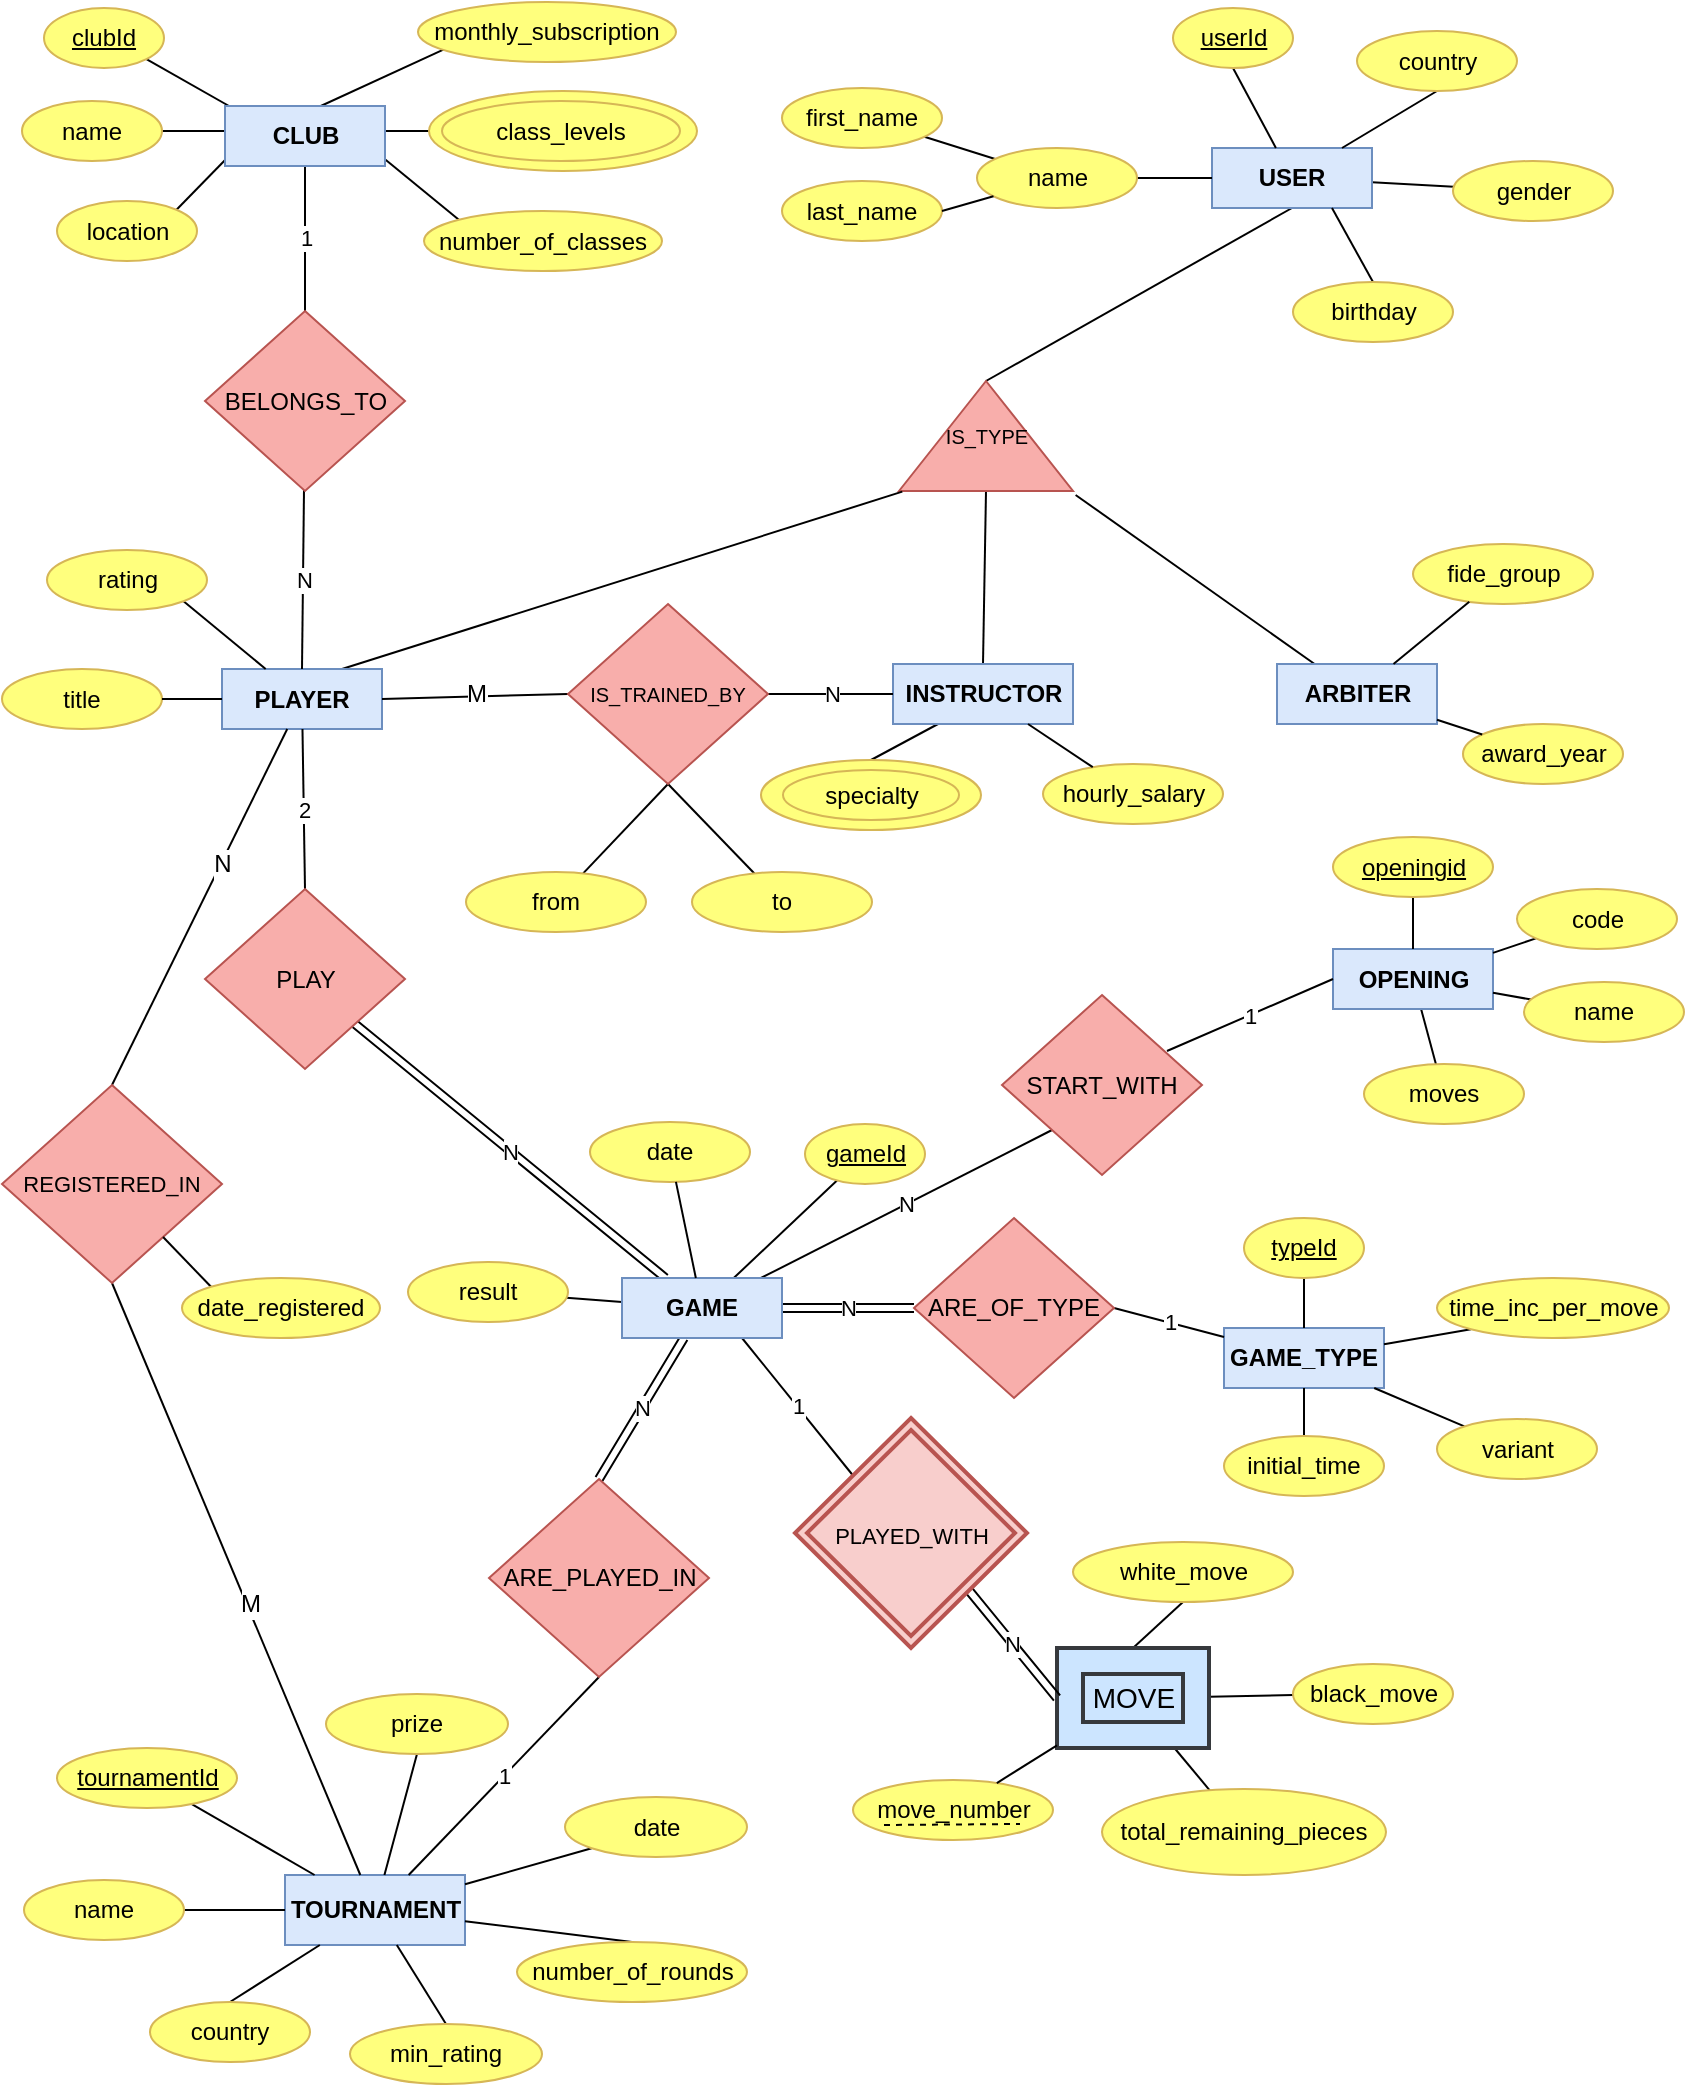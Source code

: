 <mxfile version="12.4.3" type="google" pages="1"><diagram id="zKsn_FbeZuGfK4QiShul" name="Page-1"><mxGraphModel dx="1038" dy="548" grid="1" gridSize="10" guides="1" tooltips="1" connect="1" arrows="1" fold="1" page="1" pageScale="1" pageWidth="850" pageHeight="1100" math="0" shadow="0"><root><mxCell id="0"/><mxCell id="1" parent="0"/><mxCell id="Mb-0bk2kI1WC7oUFdku3-2" value="" style="rounded=0;orthogonalLoop=1;jettySize=auto;html=1;endArrow=none;endFill=0;" parent="1" source="ku8g59-ynSlC4zUJSXwO-1" target="ku8g59-ynSlC4zUJSXwO-9" edge="1"><mxGeometry relative="1" as="geometry"/></mxCell><mxCell id="ku8g59-ynSlC4zUJSXwO-64" style="edgeStyle=none;orthogonalLoop=1;jettySize=auto;html=1;exitX=0.5;exitY=1;exitDx=0;exitDy=0;entryX=1;entryY=0.5;entryDx=0;entryDy=0;endArrow=none;" parent="1" source="ku8g59-ynSlC4zUJSXwO-1" target="ku8g59-ynSlC4zUJSXwO-31" edge="1"><mxGeometry relative="1" as="geometry"><mxPoint x="579" y="203.5" as="targetPoint"/></mxGeometry></mxCell><mxCell id="ku8g59-ynSlC4zUJSXwO-1" value="USER" style="rounded=0;whiteSpace=wrap;html=1;fillColor=#dae8fc;strokeColor=#6c8ebf;fontStyle=1" parent="1" vertex="1"><mxGeometry x="611" y="103" width="80" height="30" as="geometry"/></mxCell><mxCell id="HgDoAXuhKLIm4dnfdWsr-1" style="rounded=0;orthogonalLoop=1;jettySize=auto;html=1;exitX=0.5;exitY=1;exitDx=0;exitDy=0;endArrow=none;endFill=0;" edge="1" parent="1" source="ku8g59-ynSlC4zUJSXwO-4" target="ku8g59-ynSlC4zUJSXwO-1"><mxGeometry relative="1" as="geometry"/></mxCell><mxCell id="ku8g59-ynSlC4zUJSXwO-4" value="&lt;u&gt;userΙd&lt;/u&gt;" style="ellipse;whiteSpace=wrap;html=1;fillColor=#FFFF7D;strokeColor=#d6b656;" parent="1" vertex="1"><mxGeometry x="591.5" y="33" width="60" height="30" as="geometry"/></mxCell><mxCell id="ku8g59-ynSlC4zUJSXwO-18" value="" style="edgeStyle=none;rounded=0;orthogonalLoop=1;jettySize=auto;html=1;strokeColor=#000000;endArrow=none;endFill=0;" parent="1" source="ku8g59-ynSlC4zUJSXwO-5" target="Yt4M0kqmc24fcpB4yb6O-6" edge="1"><mxGeometry relative="1" as="geometry"/></mxCell><mxCell id="ku8g59-ynSlC4zUJSXwO-5" value="first_name" style="ellipse;whiteSpace=wrap;html=1;fillColor=#FFFF7D;strokeColor=#d6b656;" parent="1" vertex="1"><mxGeometry x="396" y="73" width="80" height="30" as="geometry"/></mxCell><mxCell id="ku8g59-ynSlC4zUJSXwO-7" value="last_name" style="ellipse;whiteSpace=wrap;html=1;fillColor=#FFFF7D;strokeColor=#d6b656;" parent="1" vertex="1"><mxGeometry x="396" y="119.5" width="80" height="30" as="geometry"/></mxCell><mxCell id="ENS6M5mWWSJncUpzCZX7-19" style="edgeStyle=none;rounded=0;orthogonalLoop=1;jettySize=auto;html=1;exitX=0.5;exitY=1;exitDx=0;exitDy=0;endArrow=none;endFill=0;" parent="1" source="ku8g59-ynSlC4zUJSXwO-8" target="ku8g59-ynSlC4zUJSXwO-1" edge="1"><mxGeometry relative="1" as="geometry"/></mxCell><mxCell id="ku8g59-ynSlC4zUJSXwO-8" value="country" style="ellipse;whiteSpace=wrap;html=1;fillColor=#FFFF7D;strokeColor=#d6b656;" parent="1" vertex="1"><mxGeometry x="683.5" y="44.5" width="80" height="30" as="geometry"/></mxCell><mxCell id="ku8g59-ynSlC4zUJSXwO-9" value="gender" style="ellipse;whiteSpace=wrap;html=1;fillColor=#FFFF7D;strokeColor=#d6b656;" parent="1" vertex="1"><mxGeometry x="731.5" y="109.5" width="80" height="30" as="geometry"/></mxCell><mxCell id="HgDoAXuhKLIm4dnfdWsr-2" style="edgeStyle=none;rounded=0;orthogonalLoop=1;jettySize=auto;html=1;exitX=0.5;exitY=0;exitDx=0;exitDy=0;entryX=0.75;entryY=1;entryDx=0;entryDy=0;endArrow=none;endFill=0;" edge="1" parent="1" source="ku8g59-ynSlC4zUJSXwO-10" target="ku8g59-ynSlC4zUJSXwO-1"><mxGeometry relative="1" as="geometry"/></mxCell><mxCell id="ku8g59-ynSlC4zUJSXwO-10" value="birthday" style="ellipse;whiteSpace=wrap;html=1;fillColor=#FFFF7D;strokeColor=#d6b656;" parent="1" vertex="1"><mxGeometry x="651.5" y="170" width="80" height="30" as="geometry"/></mxCell><mxCell id="ku8g59-ynSlC4zUJSXwO-28" value="" style="endArrow=none;html=1;" parent="1" source="Yt4M0kqmc24fcpB4yb6O-6" target="ku8g59-ynSlC4zUJSXwO-1" edge="1"><mxGeometry width="50" height="50" relative="1" as="geometry"><mxPoint x="501.5" y="228" as="sourcePoint"/><mxPoint x="551.5" y="178" as="targetPoint"/></mxGeometry></mxCell><mxCell id="ku8g59-ynSlC4zUJSXwO-67" style="edgeStyle=none;orthogonalLoop=1;jettySize=auto;html=1;entryX=0.5;entryY=0;entryDx=0;entryDy=0;endArrow=none;exitX=0;exitY=0.5;exitDx=0;exitDy=0;" parent="1" source="ku8g59-ynSlC4zUJSXwO-31" target="ku8g59-ynSlC4zUJSXwO-58" edge="1"><mxGeometry relative="1" as="geometry"/></mxCell><mxCell id="ku8g59-ynSlC4zUJSXwO-31" value="IS_TYPE" style="triangle;whiteSpace=wrap;html=1;fillColor=#F8AEAB;direction=north;strokeColor=#b85450;fontSize=10;" parent="1" vertex="1"><mxGeometry x="454.5" y="219.5" width="87" height="55" as="geometry"/></mxCell><mxCell id="VBoUeiWQ9oU1UaqdsESI-11" style="edgeStyle=none;rounded=0;orthogonalLoop=1;jettySize=auto;html=1;exitX=0.75;exitY=0;exitDx=0;exitDy=0;entryX=-0.006;entryY=0.019;entryDx=0;entryDy=0;entryPerimeter=0;endArrow=none;endFill=0;" parent="1" source="ku8g59-ynSlC4zUJSXwO-33" target="ku8g59-ynSlC4zUJSXwO-31" edge="1"><mxGeometry relative="1" as="geometry"/></mxCell><mxCell id="ku8g59-ynSlC4zUJSXwO-33" value="PLAYER" style="rounded=0;whiteSpace=wrap;html=1;fillColor=#dae8fc;strokeColor=#6c8ebf;fontStyle=1" parent="1" vertex="1"><mxGeometry x="116" y="363.5" width="80" height="30" as="geometry"/></mxCell><mxCell id="Mb-0bk2kI1WC7oUFdku3-6" value="GAME_TYPE" style="rounded=0;whiteSpace=wrap;html=1;fillColor=#dae8fc;strokeColor=#6c8ebf;fontStyle=1" parent="1" vertex="1"><mxGeometry x="617" y="693" width="80" height="30" as="geometry"/></mxCell><mxCell id="Mb-0bk2kI1WC7oUFdku3-28" style="edgeStyle=none;rounded=0;orthogonalLoop=1;jettySize=auto;html=1;exitX=0.5;exitY=1;exitDx=0;exitDy=0;endArrow=none;endFill=0;" parent="1" source="Mb-0bk2kI1WC7oUFdku3-7" target="Mb-0bk2kI1WC7oUFdku3-6" edge="1"><mxGeometry relative="1" as="geometry"/></mxCell><mxCell id="Mb-0bk2kI1WC7oUFdku3-7" value="&lt;u&gt;typeId&lt;/u&gt;" style="ellipse;whiteSpace=wrap;html=1;fillColor=#FFFF7D;strokeColor=#d6b656;" parent="1" vertex="1"><mxGeometry x="627" y="638" width="60" height="30" as="geometry"/></mxCell><mxCell id="Mb-0bk2kI1WC7oUFdku3-18" style="rounded=0;orthogonalLoop=1;jettySize=auto;html=1;startArrow=none;startFill=0;endArrow=none;endFill=0;" parent="1" source="Mb-0bk2kI1WC7oUFdku3-10" target="Mb-0bk2kI1WC7oUFdku3-6" edge="1"><mxGeometry relative="1" as="geometry"/></mxCell><mxCell id="Mb-0bk2kI1WC7oUFdku3-10" value="initial_time" style="ellipse;whiteSpace=wrap;html=1;fillColor=#FFFF7D;strokeColor=#d6b656;" parent="1" vertex="1"><mxGeometry x="617" y="747" width="80" height="30" as="geometry"/></mxCell><mxCell id="Mb-0bk2kI1WC7oUFdku3-23" style="edgeStyle=none;rounded=0;orthogonalLoop=1;jettySize=auto;html=1;exitX=0;exitY=1;exitDx=0;exitDy=0;endArrow=none;endFill=0;" parent="1" source="Mb-0bk2kI1WC7oUFdku3-11" target="Mb-0bk2kI1WC7oUFdku3-6" edge="1"><mxGeometry relative="1" as="geometry"/></mxCell><mxCell id="Mb-0bk2kI1WC7oUFdku3-11" value="time_inc_per_move" style="ellipse;whiteSpace=wrap;html=1;fillColor=#FFFF7D;strokeColor=#d6b656;" parent="1" vertex="1"><mxGeometry x="723.5" y="668" width="116" height="30" as="geometry"/></mxCell><mxCell id="Mb-0bk2kI1WC7oUFdku3-29" style="edgeStyle=none;rounded=0;orthogonalLoop=1;jettySize=auto;html=1;endArrow=none;endFill=0;" parent="1" source="Mb-0bk2kI1WC7oUFdku3-12" target="Mb-0bk2kI1WC7oUFdku3-6" edge="1"><mxGeometry relative="1" as="geometry"/></mxCell><mxCell id="Mb-0bk2kI1WC7oUFdku3-12" value="variant" style="ellipse;whiteSpace=wrap;html=1;fillColor=#FFFF7D;strokeColor=#d6b656;" parent="1" vertex="1"><mxGeometry x="723.5" y="738.5" width="80" height="30" as="geometry"/></mxCell><mxCell id="ku8g59-ynSlC4zUJSXwO-34" value="title" style="ellipse;whiteSpace=wrap;html=1;fillColor=#FFFF7D;strokeColor=#d6b656;" parent="1" vertex="1"><mxGeometry x="6" y="363.5" width="80" height="30" as="geometry"/></mxCell><mxCell id="VBoUeiWQ9oU1UaqdsESI-1" style="rounded=0;orthogonalLoop=1;jettySize=auto;html=1;exitX=1;exitY=1;exitDx=0;exitDy=0;endArrow=none;endFill=0;" parent="1" source="ku8g59-ynSlC4zUJSXwO-36" target="ku8g59-ynSlC4zUJSXwO-33" edge="1"><mxGeometry relative="1" as="geometry"/></mxCell><mxCell id="ku8g59-ynSlC4zUJSXwO-36" value="rating" style="ellipse;whiteSpace=wrap;html=1;fillColor=#FFFF7D;strokeColor=#d6b656;" parent="1" vertex="1"><mxGeometry x="28.5" y="304" width="80" height="30" as="geometry"/></mxCell><mxCell id="ku8g59-ynSlC4zUJSXwO-43" style="edgeStyle=none;orthogonalLoop=1;jettySize=auto;html=1;exitX=1;exitY=0.5;exitDx=0;exitDy=0;entryX=0;entryY=0.5;entryDx=0;entryDy=0;endArrow=none;" parent="1" source="ku8g59-ynSlC4zUJSXwO-34" target="ku8g59-ynSlC4zUJSXwO-33" edge="1"><mxGeometry relative="1" as="geometry"/></mxCell><mxCell id="VBoUeiWQ9oU1UaqdsESI-13" style="edgeStyle=none;rounded=0;orthogonalLoop=1;jettySize=auto;html=1;endArrow=none;endFill=0;entryX=-0.036;entryY=1.015;entryDx=0;entryDy=0;entryPerimeter=0;" parent="1" source="ku8g59-ynSlC4zUJSXwO-48" target="ku8g59-ynSlC4zUJSXwO-31" edge="1"><mxGeometry relative="1" as="geometry"/></mxCell><mxCell id="ku8g59-ynSlC4zUJSXwO-48" value="ARBITER" style="rounded=0;whiteSpace=wrap;html=1;fillColor=#dae8fc;strokeColor=#6c8ebf;fontStyle=1" parent="1" vertex="1"><mxGeometry x="643.5" y="361" width="80" height="30" as="geometry"/></mxCell><mxCell id="ku8g59-ynSlC4zUJSXwO-50" value="fide_group" style="ellipse;whiteSpace=wrap;html=1;fillColor=#FFFF7D;strokeColor=#d6b656;" parent="1" vertex="1"><mxGeometry x="711.5" y="301" width="90" height="30" as="geometry"/></mxCell><mxCell id="ku8g59-ynSlC4zUJSXwO-51" value="award_year" style="ellipse;whiteSpace=wrap;html=1;fillColor=#FFFF7D;strokeColor=#d6b656;" parent="1" vertex="1"><mxGeometry x="736.5" y="391" width="80" height="30" as="geometry"/></mxCell><mxCell id="ku8g59-ynSlC4zUJSXwO-54" style="edgeStyle=none;orthogonalLoop=1;jettySize=auto;html=1;endArrow=none;" parent="1" source="ku8g59-ynSlC4zUJSXwO-50" target="ku8g59-ynSlC4zUJSXwO-48" edge="1"><mxGeometry relative="1" as="geometry"><mxPoint x="756.5" y="411" as="sourcePoint"/></mxGeometry></mxCell><mxCell id="ku8g59-ynSlC4zUJSXwO-55" style="edgeStyle=none;orthogonalLoop=1;jettySize=auto;html=1;endArrow=none;" parent="1" source="ku8g59-ynSlC4zUJSXwO-51" target="ku8g59-ynSlC4zUJSXwO-48" edge="1"><mxGeometry relative="1" as="geometry"/></mxCell><mxCell id="VBoUeiWQ9oU1UaqdsESI-8" style="edgeStyle=none;rounded=0;orthogonalLoop=1;jettySize=auto;html=1;exitX=0.25;exitY=1;exitDx=0;exitDy=0;entryX=0.5;entryY=0;entryDx=0;entryDy=0;endArrow=none;endFill=0;" parent="1" source="ku8g59-ynSlC4zUJSXwO-58" target="VBoUeiWQ9oU1UaqdsESI-5" edge="1"><mxGeometry relative="1" as="geometry"/></mxCell><mxCell id="ku8g59-ynSlC4zUJSXwO-58" value="INSTRUCTOR" style="rounded=0;whiteSpace=wrap;html=1;fillColor=#dae8fc;strokeColor=#6c8ebf;fontStyle=1" parent="1" vertex="1"><mxGeometry x="451.5" y="361" width="90" height="30" as="geometry"/></mxCell><mxCell id="ku8g59-ynSlC4zUJSXwO-59" value="hourly_salary" style="ellipse;whiteSpace=wrap;html=1;fillColor=#FFFF7D;strokeColor=#d6b656;" parent="1" vertex="1"><mxGeometry x="526.5" y="411" width="90" height="30" as="geometry"/></mxCell><mxCell id="ku8g59-ynSlC4zUJSXwO-61" style="edgeStyle=none;orthogonalLoop=1;jettySize=auto;html=1;endArrow=none;" parent="1" source="ku8g59-ynSlC4zUJSXwO-59" target="ku8g59-ynSlC4zUJSXwO-58" edge="1"><mxGeometry relative="1" as="geometry"><mxPoint x="461.5" y="441" as="sourcePoint"/></mxGeometry></mxCell><mxCell id="ku8g59-ynSlC4zUJSXwO-120" value="N" style="edgeStyle=none;orthogonalLoop=1;jettySize=auto;html=1;endArrow=none;entryX=0;entryY=0.5;entryDx=0;entryDy=0;shape=link;" parent="1" source="Mb-0bk2kI1WC7oUFdku3-30" target="ku8g59-ynSlC4zUJSXwO-119" edge="1"><mxGeometry relative="1" as="geometry"/></mxCell><mxCell id="ENS6M5mWWSJncUpzCZX7-15" value="1" style="edgeStyle=none;rounded=0;orthogonalLoop=1;jettySize=auto;html=1;exitX=0.75;exitY=1;exitDx=0;exitDy=0;entryX=0;entryY=0;entryDx=0;entryDy=0;endArrow=none;endFill=0;" parent="1" source="Mb-0bk2kI1WC7oUFdku3-30" target="ENS6M5mWWSJncUpzCZX7-14" edge="1"><mxGeometry relative="1" as="geometry"/></mxCell><mxCell id="Mb-0bk2kI1WC7oUFdku3-31" style="edgeStyle=none;rounded=0;orthogonalLoop=1;jettySize=auto;html=1;endArrow=none;endFill=0;" parent="1" source="Mb-0bk2kI1WC7oUFdku3-32" target="Mb-0bk2kI1WC7oUFdku3-30" edge="1"><mxGeometry relative="1" as="geometry"/></mxCell><mxCell id="Mb-0bk2kI1WC7oUFdku3-32" value="&lt;u&gt;gameId&lt;/u&gt;" style="ellipse;whiteSpace=wrap;html=1;fillColor=#FFFF7D;strokeColor=#d6b656;" parent="1" vertex="1"><mxGeometry x="407.5" y="591" width="60" height="30" as="geometry"/></mxCell><mxCell id="Mb-0bk2kI1WC7oUFdku3-35" style="rounded=0;orthogonalLoop=1;jettySize=auto;html=1;startArrow=none;startFill=0;endArrow=none;endFill=0;" parent="1" source="Mb-0bk2kI1WC7oUFdku3-36" target="Mb-0bk2kI1WC7oUFdku3-30" edge="1"><mxGeometry relative="1" as="geometry"/></mxCell><mxCell id="Mb-0bk2kI1WC7oUFdku3-36" value="result" style="ellipse;whiteSpace=wrap;html=1;fillColor=#FFFF7D;strokeColor=#d6b656;" parent="1" vertex="1"><mxGeometry x="209" y="660" width="80" height="30" as="geometry"/></mxCell><mxCell id="vq6KSd9-WtQR4zD0S6SR-19" style="edgeStyle=none;rounded=0;orthogonalLoop=1;jettySize=auto;html=1;exitX=1;exitY=1;exitDx=0;exitDy=0;entryX=0;entryY=0.25;entryDx=0;entryDy=0;endArrow=none;endFill=0;" parent="1" source="ku8g59-ynSlC4zUJSXwO-77" edge="1"><mxGeometry relative="1" as="geometry"><mxPoint x="119.5" y="82" as="targetPoint"/></mxGeometry></mxCell><mxCell id="ku8g59-ynSlC4zUJSXwO-77" value="&lt;u&gt;clubΙd&lt;/u&gt;" style="ellipse;whiteSpace=wrap;html=1;fillColor=#FFFF7D;strokeColor=#d6b656;" parent="1" vertex="1"><mxGeometry x="27" y="33" width="60" height="30" as="geometry"/></mxCell><mxCell id="vq6KSd9-WtQR4zD0S6SR-14" value="" style="rounded=0;orthogonalLoop=1;jettySize=auto;html=1;endArrow=none;endFill=0;" parent="1" source="ku8g59-ynSlC4zUJSXwO-78" edge="1"><mxGeometry relative="1" as="geometry"><mxPoint x="119.5" y="94.5" as="targetPoint"/></mxGeometry></mxCell><mxCell id="ku8g59-ynSlC4zUJSXwO-78" value="name" style="ellipse;whiteSpace=wrap;html=1;fillColor=#FFFF7D;strokeColor=#d6b656;" parent="1" vertex="1"><mxGeometry x="16" y="79.5" width="70" height="30" as="geometry"/></mxCell><mxCell id="ENS6M5mWWSJncUpzCZX7-10" style="edgeStyle=none;rounded=0;orthogonalLoop=1;jettySize=auto;html=1;exitX=1;exitY=0;exitDx=0;exitDy=0;entryX=0;entryY=0.75;entryDx=0;entryDy=0;endArrow=none;endFill=0;" parent="1" source="ku8g59-ynSlC4zUJSXwO-81" edge="1"><mxGeometry relative="1" as="geometry"><mxPoint x="119.5" y="107" as="targetPoint"/></mxGeometry></mxCell><mxCell id="ku8g59-ynSlC4zUJSXwO-81" value="location" style="ellipse;whiteSpace=wrap;html=1;fillColor=#FFFF7D;strokeColor=#d6b656;" parent="1" vertex="1"><mxGeometry x="33.5" y="129.5" width="70" height="30" as="geometry"/></mxCell><mxCell id="ku8g59-ynSlC4zUJSXwO-84" style="edgeStyle=none;orthogonalLoop=1;jettySize=auto;html=1;exitX=0.5;exitY=0;exitDx=0;exitDy=0;endArrow=none;" parent="1" source="ku8g59-ynSlC4zUJSXwO-83" edge="1"><mxGeometry relative="1" as="geometry"><mxPoint x="156.7" y="86" as="targetPoint"/></mxGeometry></mxCell><mxCell id="ku8g59-ynSlC4zUJSXwO-83" value="monthly_subscription" style="ellipse;whiteSpace=wrap;html=1;fillColor=#FFFF7D;strokeColor=#d6b656;" parent="1" vertex="1"><mxGeometry x="214" y="30" width="129" height="30" as="geometry"/></mxCell><mxCell id="K6sRoo0DqO7cIHq2l80C-3" style="rounded=0;orthogonalLoop=1;jettySize=auto;html=1;endArrow=none;endFill=0;" parent="1" source="Mb-0bk2kI1WC7oUFdku3-43" target="K6sRoo0DqO7cIHq2l80C-2" edge="1"><mxGeometry relative="1" as="geometry"/></mxCell><mxCell id="Mb-0bk2kI1WC7oUFdku3-43" value="OPENING" style="rounded=0;whiteSpace=wrap;html=1;fillColor=#dae8fc;strokeColor=#6c8ebf;fontStyle=1" parent="1" vertex="1"><mxGeometry x="671.5" y="503.5" width="80" height="30" as="geometry"/></mxCell><mxCell id="ENS6M5mWWSJncUpzCZX7-13" style="edgeStyle=none;rounded=0;orthogonalLoop=1;jettySize=auto;html=1;exitX=0;exitY=0;exitDx=0;exitDy=0;entryX=1;entryY=0.75;entryDx=0;entryDy=0;endArrow=none;endFill=0;" parent="1" source="ku8g59-ynSlC4zUJSXwO-85" edge="1"><mxGeometry relative="1" as="geometry"><mxPoint x="195.5" y="107" as="targetPoint"/></mxGeometry></mxCell><mxCell id="ku8g59-ynSlC4zUJSXwO-85" value="number_of_classes" style="ellipse;whiteSpace=wrap;html=1;fillColor=#FFFF7D;strokeColor=#d6b656;" parent="1" vertex="1"><mxGeometry x="217" y="134.5" width="119" height="30" as="geometry"/></mxCell><mxCell id="Mb-0bk2kI1WC7oUFdku3-45" style="edgeStyle=none;rounded=0;orthogonalLoop=1;jettySize=auto;html=1;endArrow=none;endFill=0;" parent="1" source="Mb-0bk2kI1WC7oUFdku3-44" target="Mb-0bk2kI1WC7oUFdku3-43" edge="1"><mxGeometry relative="1" as="geometry"/></mxCell><mxCell id="Mb-0bk2kI1WC7oUFdku3-44" value="&lt;u&gt;openingid&lt;/u&gt;" style="ellipse;whiteSpace=wrap;html=1;fillColor=#FFFF7D;strokeColor=#d6b656;" parent="1" vertex="1"><mxGeometry x="671.5" y="447.5" width="80" height="30" as="geometry"/></mxCell><mxCell id="Mb-0bk2kI1WC7oUFdku3-47" style="edgeStyle=none;rounded=0;orthogonalLoop=1;jettySize=auto;html=1;endArrow=none;endFill=0;" parent="1" source="Mb-0bk2kI1WC7oUFdku3-46" target="Mb-0bk2kI1WC7oUFdku3-43" edge="1"><mxGeometry relative="1" as="geometry"/></mxCell><mxCell id="Mb-0bk2kI1WC7oUFdku3-46" value="name" style="ellipse;whiteSpace=wrap;html=1;fillColor=#FFFF7D;strokeColor=#d6b656;" parent="1" vertex="1"><mxGeometry x="767" y="520" width="80" height="30" as="geometry"/></mxCell><mxCell id="ENS6M5mWWSJncUpzCZX7-11" style="edgeStyle=none;rounded=0;orthogonalLoop=1;jettySize=auto;html=1;entryX=1;entryY=0.5;entryDx=0;entryDy=0;endArrow=none;endFill=0;" parent="1" source="ku8g59-ynSlC4zUJSXwO-86" edge="1"><mxGeometry relative="1" as="geometry"><mxPoint x="195.5" y="94.5" as="targetPoint"/></mxGeometry></mxCell><mxCell id="VBoUeiWQ9oU1UaqdsESI-15" style="edgeStyle=none;rounded=0;orthogonalLoop=1;jettySize=auto;html=1;exitX=0.5;exitY=1;exitDx=0;exitDy=0;entryX=0.5;entryY=0;entryDx=0;entryDy=0;endArrow=none;endFill=0;" parent="1" source="ku8g59-ynSlC4zUJSXwO-97" target="ENS6M5mWWSJncUpzCZX7-3" edge="1"><mxGeometry relative="1" as="geometry"/></mxCell><mxCell id="ku8g59-ynSlC4zUJSXwO-97" value="&lt;span&gt;white_move&lt;/span&gt;" style="ellipse;whiteSpace=wrap;html=1;fillColor=#FFFF7D;strokeColor=#d6b656;fontStyle=0" parent="1" vertex="1"><mxGeometry x="541.5" y="800" width="110" height="30" as="geometry"/></mxCell><mxCell id="VBoUeiWQ9oU1UaqdsESI-16" style="edgeStyle=none;rounded=0;orthogonalLoop=1;jettySize=auto;html=1;endArrow=none;endFill=0;" parent="1" source="ku8g59-ynSlC4zUJSXwO-99" target="ENS6M5mWWSJncUpzCZX7-3" edge="1"><mxGeometry relative="1" as="geometry"/></mxCell><mxCell id="ku8g59-ynSlC4zUJSXwO-99" value="&lt;span&gt;black_move&lt;/span&gt;" style="ellipse;whiteSpace=wrap;html=1;fillColor=#FFFF7D;strokeColor=#d6b656;fontStyle=0" parent="1" vertex="1"><mxGeometry x="651.5" y="861" width="80" height="30" as="geometry"/></mxCell><mxCell id="VBoUeiWQ9oU1UaqdsESI-19" style="edgeStyle=none;rounded=0;orthogonalLoop=1;jettySize=auto;html=1;endArrow=none;endFill=0;" parent="1" source="ku8g59-ynSlC4zUJSXwO-101" target="ENS6M5mWWSJncUpzCZX7-3" edge="1"><mxGeometry relative="1" as="geometry"/></mxCell><mxCell id="ku8g59-ynSlC4zUJSXwO-101" value="total_remaining_pieces" style="ellipse;whiteSpace=wrap;html=1;fillColor=#FFFF7D;strokeColor=#d6b656;" parent="1" vertex="1"><mxGeometry x="556" y="923.5" width="142" height="43" as="geometry"/></mxCell><mxCell id="Mb-0bk2kI1WC7oUFdku3-48" value="TOURNAMENT" style="rounded=0;whiteSpace=wrap;html=1;fillColor=#dae8fc;strokeColor=#6c8ebf;fontStyle=1" parent="1" vertex="1"><mxGeometry x="147.5" y="966.5" width="90" height="35" as="geometry"/></mxCell><mxCell id="Mb-0bk2kI1WC7oUFdku3-49" style="edgeStyle=none;rounded=0;orthogonalLoop=1;jettySize=auto;html=1;endArrow=none;endFill=0;" parent="1" source="Mb-0bk2kI1WC7oUFdku3-50" target="Mb-0bk2kI1WC7oUFdku3-48" edge="1"><mxGeometry relative="1" as="geometry"><mxPoint x="76.051" y="956.357" as="sourcePoint"/></mxGeometry></mxCell><mxCell id="Mb-0bk2kI1WC7oUFdku3-50" value="&lt;u&gt;tournamentId&lt;/u&gt;" style="ellipse;whiteSpace=wrap;html=1;fillColor=#FFFF7D;strokeColor=#d6b656;" parent="1" vertex="1"><mxGeometry x="33.5" y="903" width="90" height="30" as="geometry"/></mxCell><mxCell id="Mb-0bk2kI1WC7oUFdku3-51" value="" style="edgeStyle=none;rounded=0;orthogonalLoop=1;jettySize=auto;html=1;strokeColor=#000000;endArrow=none;endFill=0;" parent="1" source="Mb-0bk2kI1WC7oUFdku3-52" target="Mb-0bk2kI1WC7oUFdku3-48" edge="1"><mxGeometry relative="1" as="geometry"/></mxCell><mxCell id="Mb-0bk2kI1WC7oUFdku3-52" value="name" style="ellipse;whiteSpace=wrap;html=1;fillColor=#FFFF7D;strokeColor=#d6b656;" parent="1" vertex="1"><mxGeometry x="17" y="969" width="80" height="30" as="geometry"/></mxCell><mxCell id="Mb-0bk2kI1WC7oUFdku3-53" style="rounded=0;orthogonalLoop=1;jettySize=auto;html=1;exitX=0.5;exitY=0;exitDx=0;exitDy=0;startArrow=none;startFill=0;endArrow=none;endFill=0;" parent="1" source="Mb-0bk2kI1WC7oUFdku3-54" target="Mb-0bk2kI1WC7oUFdku3-48" edge="1"><mxGeometry relative="1" as="geometry"/></mxCell><mxCell id="Mb-0bk2kI1WC7oUFdku3-54" value="country" style="ellipse;whiteSpace=wrap;html=1;fillColor=#FFFF7D;strokeColor=#d6b656;" parent="1" vertex="1"><mxGeometry x="80" y="1030" width="80" height="30" as="geometry"/></mxCell><mxCell id="Mb-0bk2kI1WC7oUFdku3-55" style="edgeStyle=none;rounded=0;orthogonalLoop=1;jettySize=auto;html=1;exitX=0;exitY=1;exitDx=0;exitDy=0;endArrow=none;endFill=0;" parent="1" source="Mb-0bk2kI1WC7oUFdku3-56" target="Mb-0bk2kI1WC7oUFdku3-48" edge="1"><mxGeometry relative="1" as="geometry"/></mxCell><mxCell id="Mb-0bk2kI1WC7oUFdku3-56" value="date" style="ellipse;whiteSpace=wrap;html=1;fillColor=#FFFF7D;strokeColor=#d6b656;" parent="1" vertex="1"><mxGeometry x="287.5" y="927.5" width="91" height="30" as="geometry"/></mxCell><mxCell id="Mb-0bk2kI1WC7oUFdku3-59" style="edgeStyle=none;rounded=0;orthogonalLoop=1;jettySize=auto;html=1;exitX=0.5;exitY=0;exitDx=0;exitDy=0;endArrow=none;endFill=0;" parent="1" source="Mb-0bk2kI1WC7oUFdku3-60" target="Mb-0bk2kI1WC7oUFdku3-48" edge="1"><mxGeometry relative="1" as="geometry"/></mxCell><mxCell id="Mb-0bk2kI1WC7oUFdku3-60" value="number_of_rounds" style="ellipse;whiteSpace=wrap;html=1;fillColor=#FFFF7D;strokeColor=#d6b656;" parent="1" vertex="1"><mxGeometry x="263.5" y="1000" width="115" height="30" as="geometry"/></mxCell><mxCell id="Mb-0bk2kI1WC7oUFdku3-63" style="edgeStyle=none;rounded=0;orthogonalLoop=1;jettySize=auto;html=1;exitX=0.5;exitY=0;exitDx=0;exitDy=0;endArrow=none;endFill=0;" parent="1" source="Mb-0bk2kI1WC7oUFdku3-61" target="Mb-0bk2kI1WC7oUFdku3-48" edge="1"><mxGeometry relative="1" as="geometry"/></mxCell><mxCell id="Mb-0bk2kI1WC7oUFdku3-61" value="min_rating" style="ellipse;whiteSpace=wrap;html=1;fillColor=#FFFF7D;strokeColor=#d6b656;" parent="1" vertex="1"><mxGeometry x="180" y="1041" width="96" height="30" as="geometry"/></mxCell><mxCell id="Mb-0bk2kI1WC7oUFdku3-69" style="edgeStyle=none;rounded=0;orthogonalLoop=1;jettySize=auto;html=1;exitX=0.5;exitY=1;exitDx=0;exitDy=0;endArrow=none;endFill=0;" parent="1" source="Mb-0bk2kI1WC7oUFdku3-68" target="Mb-0bk2kI1WC7oUFdku3-48" edge="1"><mxGeometry relative="1" as="geometry"/></mxCell><mxCell id="Mb-0bk2kI1WC7oUFdku3-68" value="prize" style="ellipse;whiteSpace=wrap;html=1;fillColor=#FFFF7D;strokeColor=#d6b656;" parent="1" vertex="1"><mxGeometry x="168" y="876" width="91" height="30" as="geometry"/></mxCell><mxCell id="ku8g59-ynSlC4zUJSXwO-105" style="edgeStyle=none;orthogonalLoop=1;jettySize=auto;html=1;exitX=0.5;exitY=0;exitDx=0;exitDy=0;endArrow=none;" parent="1" source="ku8g59-ynSlC4zUJSXwO-59" target="ku8g59-ynSlC4zUJSXwO-59" edge="1"><mxGeometry relative="1" as="geometry"/></mxCell><mxCell id="ku8g59-ynSlC4zUJSXwO-110" style="edgeStyle=none;orthogonalLoop=1;jettySize=auto;html=1;exitX=0;exitY=0.5;exitDx=0;exitDy=0;entryX=1;entryY=0.5;entryDx=0;entryDy=0;endArrow=none;" parent="1" source="ku8g59-ynSlC4zUJSXwO-108" target="ku8g59-ynSlC4zUJSXwO-33" edge="1"><mxGeometry relative="1" as="geometry"/></mxCell><mxCell id="ku8g59-ynSlC4zUJSXwO-111" value="M" style="text;html=1;resizable=0;points=[];align=center;verticalAlign=middle;labelBackgroundColor=#ffffff;" parent="ku8g59-ynSlC4zUJSXwO-110" vertex="1" connectable="0"><mxGeometry x="0.379" y="1" relative="1" as="geometry"><mxPoint x="18" y="-2.5" as="offset"/></mxGeometry></mxCell><mxCell id="Yt4M0kqmc24fcpB4yb6O-2" value="Ν" style="edgeStyle=none;rounded=0;orthogonalLoop=1;jettySize=auto;html=1;exitX=1;exitY=0.5;exitDx=0;exitDy=0;endArrow=none;endFill=0;" parent="1" source="ku8g59-ynSlC4zUJSXwO-108" target="ku8g59-ynSlC4zUJSXwO-58" edge="1"><mxGeometry relative="1" as="geometry"/></mxCell><mxCell id="Yt4M0kqmc24fcpB4yb6O-12" style="edgeStyle=none;rounded=0;orthogonalLoop=1;jettySize=auto;html=1;exitX=0.5;exitY=1;exitDx=0;exitDy=0;endArrow=none;endFill=0;" parent="1" source="ku8g59-ynSlC4zUJSXwO-108" target="Yt4M0kqmc24fcpB4yb6O-10" edge="1"><mxGeometry relative="1" as="geometry"/></mxCell><mxCell id="Yt4M0kqmc24fcpB4yb6O-13" style="edgeStyle=none;rounded=0;orthogonalLoop=1;jettySize=auto;html=1;exitX=0.5;exitY=1;exitDx=0;exitDy=0;endArrow=none;endFill=0;" parent="1" source="ku8g59-ynSlC4zUJSXwO-108" target="Yt4M0kqmc24fcpB4yb6O-11" edge="1"><mxGeometry relative="1" as="geometry"/></mxCell><mxCell id="ku8g59-ynSlC4zUJSXwO-108" value="&lt;font style=&quot;font-size: 10px&quot;&gt;IS_TRAINED_BY&lt;/font&gt;" style="rhombus;whiteSpace=wrap;html=1;strokeColor=#b85450;fillColor=#F8AEAB;" parent="1" vertex="1"><mxGeometry x="289" y="331" width="100" height="90" as="geometry"/></mxCell><mxCell id="ku8g59-ynSlC4zUJSXwO-113" value="Ν" style="edgeStyle=none;orthogonalLoop=1;jettySize=auto;html=1;exitX=0;exitY=1;exitDx=0;exitDy=0;endArrow=none;" parent="1" source="ku8g59-ynSlC4zUJSXwO-112" target="Mb-0bk2kI1WC7oUFdku3-30" edge="1"><mxGeometry relative="1" as="geometry"/></mxCell><mxCell id="ku8g59-ynSlC4zUJSXwO-114" value="1" style="edgeStyle=none;orthogonalLoop=1;jettySize=auto;html=1;exitX=0.825;exitY=0.311;exitDx=0;exitDy=0;endArrow=none;exitPerimeter=0;entryX=0;entryY=0.5;entryDx=0;entryDy=0;" parent="1" source="ku8g59-ynSlC4zUJSXwO-112" target="Mb-0bk2kI1WC7oUFdku3-43" edge="1"><mxGeometry relative="1" as="geometry"/></mxCell><mxCell id="ku8g59-ynSlC4zUJSXwO-112" value="START_WITH" style="rhombus;whiteSpace=wrap;html=1;strokeColor=#b85450;fillColor=#F8AEAB;" parent="1" vertex="1"><mxGeometry x="506" y="526.5" width="100" height="90" as="geometry"/></mxCell><mxCell id="ku8g59-ynSlC4zUJSXwO-117" value="N" style="edgeStyle=none;orthogonalLoop=1;jettySize=auto;html=1;endArrow=none;exitX=0.5;exitY=0;exitDx=0;exitDy=0;shape=link;" parent="1" source="ku8g59-ynSlC4zUJSXwO-116" target="Mb-0bk2kI1WC7oUFdku3-30" edge="1"><mxGeometry relative="1" as="geometry"><mxPoint x="162.5" y="768.5" as="sourcePoint"/></mxGeometry></mxCell><mxCell id="ku8g59-ynSlC4zUJSXwO-118" value="1" style="edgeStyle=none;orthogonalLoop=1;jettySize=auto;html=1;exitX=0.5;exitY=1;exitDx=0;exitDy=0;endArrow=none;" parent="1" source="ku8g59-ynSlC4zUJSXwO-116" target="Mb-0bk2kI1WC7oUFdku3-48" edge="1"><mxGeometry relative="1" as="geometry"/></mxCell><mxCell id="ku8g59-ynSlC4zUJSXwO-121" value="1" style="edgeStyle=none;orthogonalLoop=1;jettySize=auto;html=1;exitX=1;exitY=0.5;exitDx=0;exitDy=0;endArrow=none;" parent="1" source="ku8g59-ynSlC4zUJSXwO-119" target="Mb-0bk2kI1WC7oUFdku3-6" edge="1"><mxGeometry relative="1" as="geometry"/></mxCell><mxCell id="ku8g59-ynSlC4zUJSXwO-119" value="ARE_OF_TYPE" style="rhombus;whiteSpace=wrap;html=1;strokeColor=#b85450;fillColor=#F8AEAB;" parent="1" vertex="1"><mxGeometry x="462" y="638" width="100" height="90" as="geometry"/></mxCell><mxCell id="ku8g59-ynSlC4zUJSXwO-130" value="2" style="edgeStyle=none;orthogonalLoop=1;jettySize=auto;html=1;exitX=0.5;exitY=0;exitDx=0;exitDy=0;endArrow=none;" parent="1" source="ku8g59-ynSlC4zUJSXwO-129" target="ku8g59-ynSlC4zUJSXwO-33" edge="1"><mxGeometry relative="1" as="geometry"/></mxCell><mxCell id="ku8g59-ynSlC4zUJSXwO-116" value="ARE_PLAYED_IN" style="rhombus;whiteSpace=wrap;html=1;strokeColor=#b85450;fillColor=#F8AEAB;" parent="1" vertex="1"><mxGeometry x="249.5" y="768.5" width="110" height="99" as="geometry"/></mxCell><mxCell id="ku8g59-ynSlC4zUJSXwO-131" value="N" style="edgeStyle=none;orthogonalLoop=1;jettySize=auto;html=1;endArrow=none;shape=link;exitX=1;exitY=1;exitDx=0;exitDy=0;" parent="1" source="ku8g59-ynSlC4zUJSXwO-129" target="Mb-0bk2kI1WC7oUFdku3-30" edge="1"><mxGeometry relative="1" as="geometry"><mxPoint x="343.5" y="517.5" as="sourcePoint"/></mxGeometry></mxCell><mxCell id="ku8g59-ynSlC4zUJSXwO-129" value="PLAY" style="rhombus;whiteSpace=wrap;html=1;strokeColor=#b85450;fillColor=#F8AEAB;" parent="1" vertex="1"><mxGeometry x="107.5" y="473.5" width="100" height="90" as="geometry"/></mxCell><mxCell id="vq6KSd9-WtQR4zD0S6SR-21" value="Ν" style="edgeStyle=none;rounded=0;orthogonalLoop=1;jettySize=auto;html=1;entryX=0.5;entryY=0;entryDx=0;entryDy=0;endArrow=none;endFill=0;" parent="1" source="raOA9L5XFacHixHFwUyO-2" target="ku8g59-ynSlC4zUJSXwO-33" edge="1"><mxGeometry relative="1" as="geometry"><mxPoint x="156" y="270" as="sourcePoint"/></mxGeometry></mxCell><mxCell id="vq6KSd9-WtQR4zD0S6SR-22" value="1" style="edgeStyle=none;rounded=0;orthogonalLoop=1;jettySize=auto;html=1;entryX=0.5;entryY=1;entryDx=0;entryDy=0;endArrow=none;endFill=0;" parent="1" source="raOA9L5XFacHixHFwUyO-2" target="raOA9L5XFacHixHFwUyO-1" edge="1"><mxGeometry relative="1" as="geometry"><mxPoint x="157.5" y="180" as="sourcePoint"/><mxPoint x="157.5" y="119.5" as="targetPoint"/></mxGeometry></mxCell><mxCell id="ENS6M5mWWSJncUpzCZX7-3" value="MOVE" style="shape=ext;strokeWidth=2;margin=10;double=1;whiteSpace=wrap;html=1;align=center;fontSize=14;rounded=0;glass=0;comic=0;fillColor=#cce5ff;strokeColor=#36393d;" parent="1" vertex="1"><mxGeometry x="533.5" y="853" width="76" height="50" as="geometry"/></mxCell><mxCell id="ENS6M5mWWSJncUpzCZX7-16" value="N" style="edgeStyle=none;rounded=0;orthogonalLoop=1;jettySize=auto;html=1;exitX=1;exitY=1;exitDx=0;exitDy=0;entryX=0;entryY=0.5;entryDx=0;entryDy=0;endArrow=none;endFill=0;shape=link;" parent="1" source="ENS6M5mWWSJncUpzCZX7-14" target="ENS6M5mWWSJncUpzCZX7-3" edge="1"><mxGeometry relative="1" as="geometry"/></mxCell><mxCell id="ENS6M5mWWSJncUpzCZX7-14" value="&lt;font style=&quot;font-size: 11px&quot;&gt;PLAYED_WITH&lt;/font&gt;" style="shape=rhombus;double=1;strokeWidth=2;fontSize=17;perimeter=rhombusPerimeter;whiteSpace=wrap;html=1;align=center;fontSize=14;rounded=0;glass=1;comic=0;fillColor=#f8cecc;strokeColor=#b85450;" parent="1" vertex="1"><mxGeometry x="402.5" y="738" width="116" height="115" as="geometry"/></mxCell><mxCell id="Yt4M0kqmc24fcpB4yb6O-6" value="name" style="ellipse;whiteSpace=wrap;html=1;fillColor=#FFFF7D;strokeColor=#d6b656;" parent="1" vertex="1"><mxGeometry x="493.5" y="103" width="80" height="30" as="geometry"/></mxCell><mxCell id="Yt4M0kqmc24fcpB4yb6O-7" value="" style="endArrow=none;html=1;exitX=1;exitY=0.5;exitDx=0;exitDy=0;" parent="1" source="ku8g59-ynSlC4zUJSXwO-7" target="Yt4M0kqmc24fcpB4yb6O-6" edge="1"><mxGeometry width="50" height="50" relative="1" as="geometry"><mxPoint x="491.5" y="134.5" as="sourcePoint"/><mxPoint x="612.68" y="132.34" as="targetPoint"/></mxGeometry></mxCell><mxCell id="Yt4M0kqmc24fcpB4yb6O-10" value="from" style="ellipse;whiteSpace=wrap;html=1;fillColor=#FFFF7D;strokeColor=#d6b656;" parent="1" vertex="1"><mxGeometry x="238" y="465" width="90" height="30" as="geometry"/></mxCell><mxCell id="Yt4M0kqmc24fcpB4yb6O-11" value="to" style="ellipse;whiteSpace=wrap;html=1;fillColor=#FFFF7D;strokeColor=#d6b656;" parent="1" vertex="1"><mxGeometry x="351" y="465" width="90" height="30" as="geometry"/></mxCell><mxCell id="Yt4M0kqmc24fcpB4yb6O-25" style="edgeStyle=none;rounded=0;orthogonalLoop=1;jettySize=auto;html=1;exitX=0.5;exitY=0;exitDx=0;exitDy=0;endArrow=none;endFill=0;" parent="1" source="Yt4M0kqmc24fcpB4yb6O-24" target="ku8g59-ynSlC4zUJSXwO-33" edge="1"><mxGeometry relative="1" as="geometry"/></mxCell><mxCell id="Yt4M0kqmc24fcpB4yb6O-26" value="N" style="text;html=1;resizable=0;points=[];align=center;verticalAlign=middle;labelBackgroundColor=#ffffff;" parent="Yt4M0kqmc24fcpB4yb6O-25" connectable="0" vertex="1"><mxGeometry x="0.243" relative="1" as="geometry"><mxPoint as="offset"/></mxGeometry></mxCell><mxCell id="Yt4M0kqmc24fcpB4yb6O-27" style="edgeStyle=none;rounded=0;orthogonalLoop=1;jettySize=auto;html=1;exitX=0.5;exitY=1;exitDx=0;exitDy=0;endArrow=none;endFill=0;" parent="1" source="Yt4M0kqmc24fcpB4yb6O-24" target="Mb-0bk2kI1WC7oUFdku3-48" edge="1"><mxGeometry relative="1" as="geometry"/></mxCell><mxCell id="Yt4M0kqmc24fcpB4yb6O-28" value="M" style="text;html=1;resizable=0;points=[];align=center;verticalAlign=middle;labelBackgroundColor=#ffffff;" parent="Yt4M0kqmc24fcpB4yb6O-27" connectable="0" vertex="1"><mxGeometry x="0.086" y="1" relative="1" as="geometry"><mxPoint as="offset"/></mxGeometry></mxCell><mxCell id="Yt4M0kqmc24fcpB4yb6O-24" value="&lt;font style=&quot;font-size: 11px&quot;&gt;REGISTERED_IN&lt;/font&gt;" style="rhombus;whiteSpace=wrap;html=1;strokeColor=#b85450;fillColor=#F8AEAB;" parent="1" vertex="1"><mxGeometry x="6" y="571.5" width="110" height="99" as="geometry"/></mxCell><mxCell id="Yt4M0kqmc24fcpB4yb6O-30" style="edgeStyle=none;rounded=0;orthogonalLoop=1;jettySize=auto;html=1;exitX=0;exitY=0;exitDx=0;exitDy=0;endArrow=none;endFill=0;" parent="1" source="Yt4M0kqmc24fcpB4yb6O-29" target="Yt4M0kqmc24fcpB4yb6O-24" edge="1"><mxGeometry relative="1" as="geometry"/></mxCell><mxCell id="Yt4M0kqmc24fcpB4yb6O-29" value="date_registered" style="ellipse;whiteSpace=wrap;html=1;fillColor=#FFFF7D;strokeColor=#d6b656;" parent="1" vertex="1"><mxGeometry x="96" y="668" width="99" height="30" as="geometry"/></mxCell><mxCell id="Yt4M0kqmc24fcpB4yb6O-36" value="" style="group" parent="1" connectable="0" vertex="1"><mxGeometry x="219.5" y="74.5" width="134" height="40" as="geometry"/></mxCell><mxCell id="Yt4M0kqmc24fcpB4yb6O-34" value="" style="ellipse;whiteSpace=wrap;html=1;strokeColor=#d6b656;strokeWidth=1;fontSize=10;fillColor=#FFFF7D;" parent="Yt4M0kqmc24fcpB4yb6O-36" vertex="1"><mxGeometry width="134" height="40" as="geometry"/></mxCell><mxCell id="ku8g59-ynSlC4zUJSXwO-86" value="class_levels" style="ellipse;whiteSpace=wrap;html=1;fillColor=#FFFF7D;strokeColor=#d6b656;" parent="Yt4M0kqmc24fcpB4yb6O-36" vertex="1"><mxGeometry x="6.5" y="5" width="119" height="30" as="geometry"/></mxCell><mxCell id="VBoUeiWQ9oU1UaqdsESI-4" value="" style="group" parent="1" connectable="0" vertex="1"><mxGeometry x="384.5" y="408" width="134" height="40" as="geometry"/></mxCell><mxCell id="VBoUeiWQ9oU1UaqdsESI-9" value="" style="group" parent="VBoUeiWQ9oU1UaqdsESI-4" vertex="1" connectable="0"><mxGeometry x="1" y="1" width="110" height="35" as="geometry"/></mxCell><mxCell id="VBoUeiWQ9oU1UaqdsESI-5" value="" style="ellipse;whiteSpace=wrap;html=1;strokeColor=#d6b656;strokeWidth=1;fontSize=10;fillColor=#FFFF7D;" parent="VBoUeiWQ9oU1UaqdsESI-9" vertex="1"><mxGeometry width="110" height="35" as="geometry"/></mxCell><mxCell id="VBoUeiWQ9oU1UaqdsESI-6" value="specialty" style="ellipse;whiteSpace=wrap;html=1;fillColor=#FFFF7D;strokeColor=#d6b656;container=1;" parent="VBoUeiWQ9oU1UaqdsESI-9" vertex="1"><mxGeometry x="11" y="5" width="88" height="25" as="geometry"/></mxCell><mxCell id="VBoUeiWQ9oU1UaqdsESI-21" value="" style="group" parent="1" vertex="1" connectable="0"><mxGeometry x="431.5" y="919" width="100" height="30" as="geometry"/></mxCell><mxCell id="ku8g59-ynSlC4zUJSXwO-93" value="move_number" style="ellipse;whiteSpace=wrap;html=1;fillColor=#FFFF7D;strokeColor=#d6b656;" parent="VBoUeiWQ9oU1UaqdsESI-21" vertex="1"><mxGeometry width="100" height="30" as="geometry"/></mxCell><mxCell id="VBoUeiWQ9oU1UaqdsESI-20" value="" style="endArrow=none;dashed=1;html=1;" parent="VBoUeiWQ9oU1UaqdsESI-21" edge="1"><mxGeometry width="50" height="50" relative="1" as="geometry"><mxPoint x="15.5" y="22.5" as="sourcePoint"/><mxPoint x="83.5" y="22" as="targetPoint"/></mxGeometry></mxCell><mxCell id="VBoUeiWQ9oU1UaqdsESI-22" style="edgeStyle=none;rounded=0;orthogonalLoop=1;jettySize=auto;html=1;endArrow=none;endFill=0;" parent="1" source="ku8g59-ynSlC4zUJSXwO-93" target="ENS6M5mWWSJncUpzCZX7-3" edge="1"><mxGeometry relative="1" as="geometry"/></mxCell><mxCell id="DkpTvvheOja0wQPpFalE-2" value="" style="group" parent="1" vertex="1" connectable="0"><mxGeometry x="316" y="526" width="182" height="172" as="geometry"/></mxCell><mxCell id="Mb-0bk2kI1WC7oUFdku3-30" value="GAME" style="rounded=0;whiteSpace=wrap;html=1;fillColor=#dae8fc;strokeColor=#6c8ebf;fontStyle=1" parent="DkpTvvheOja0wQPpFalE-2" vertex="1"><mxGeometry y="142" width="80" height="30" as="geometry"/></mxCell><mxCell id="Mb-0bk2kI1WC7oUFdku3-34" value="date" style="ellipse;whiteSpace=wrap;html=1;fillColor=#FFFF7D;strokeColor=#d6b656;" parent="DkpTvvheOja0wQPpFalE-2" vertex="1"><mxGeometry x="-16" y="64" width="80" height="30" as="geometry"/></mxCell><mxCell id="Mb-0bk2kI1WC7oUFdku3-33" value="" style="edgeStyle=none;rounded=0;orthogonalLoop=1;jettySize=auto;html=1;strokeColor=#000000;endArrow=none;endFill=0;" parent="DkpTvvheOja0wQPpFalE-2" source="Mb-0bk2kI1WC7oUFdku3-34" target="Mb-0bk2kI1WC7oUFdku3-30" edge="1"><mxGeometry relative="1" as="geometry"/></mxCell><mxCell id="raOA9L5XFacHixHFwUyO-1" value="CLUB" style="rounded=0;whiteSpace=wrap;html=1;fillColor=#dae8fc;strokeColor=#6c8ebf;fontStyle=1" parent="1" vertex="1"><mxGeometry x="117.5" y="82" width="80" height="30" as="geometry"/></mxCell><mxCell id="raOA9L5XFacHixHFwUyO-2" value="BELONGS_TO" style="rhombus;whiteSpace=wrap;html=1;strokeColor=#b85450;fillColor=#F8AEAB;" parent="1" vertex="1"><mxGeometry x="107.5" y="184.5" width="100" height="90" as="geometry"/></mxCell><mxCell id="K6sRoo0DqO7cIHq2l80C-4" style="edgeStyle=none;rounded=0;orthogonalLoop=1;jettySize=auto;html=1;endArrow=none;endFill=0;" parent="1" source="K6sRoo0DqO7cIHq2l80C-1" target="Mb-0bk2kI1WC7oUFdku3-43" edge="1"><mxGeometry relative="1" as="geometry"/></mxCell><mxCell id="K6sRoo0DqO7cIHq2l80C-1" value="code" style="ellipse;whiteSpace=wrap;html=1;fillColor=#FFFF7D;strokeColor=#d6b656;" parent="1" vertex="1"><mxGeometry x="763.5" y="473.5" width="80" height="30" as="geometry"/></mxCell><mxCell id="K6sRoo0DqO7cIHq2l80C-2" value="moves" style="ellipse;whiteSpace=wrap;html=1;fillColor=#FFFF7D;strokeColor=#d6b656;" parent="1" vertex="1"><mxGeometry x="687" y="561" width="80" height="30" as="geometry"/></mxCell></root></mxGraphModel></diagram></mxfile>